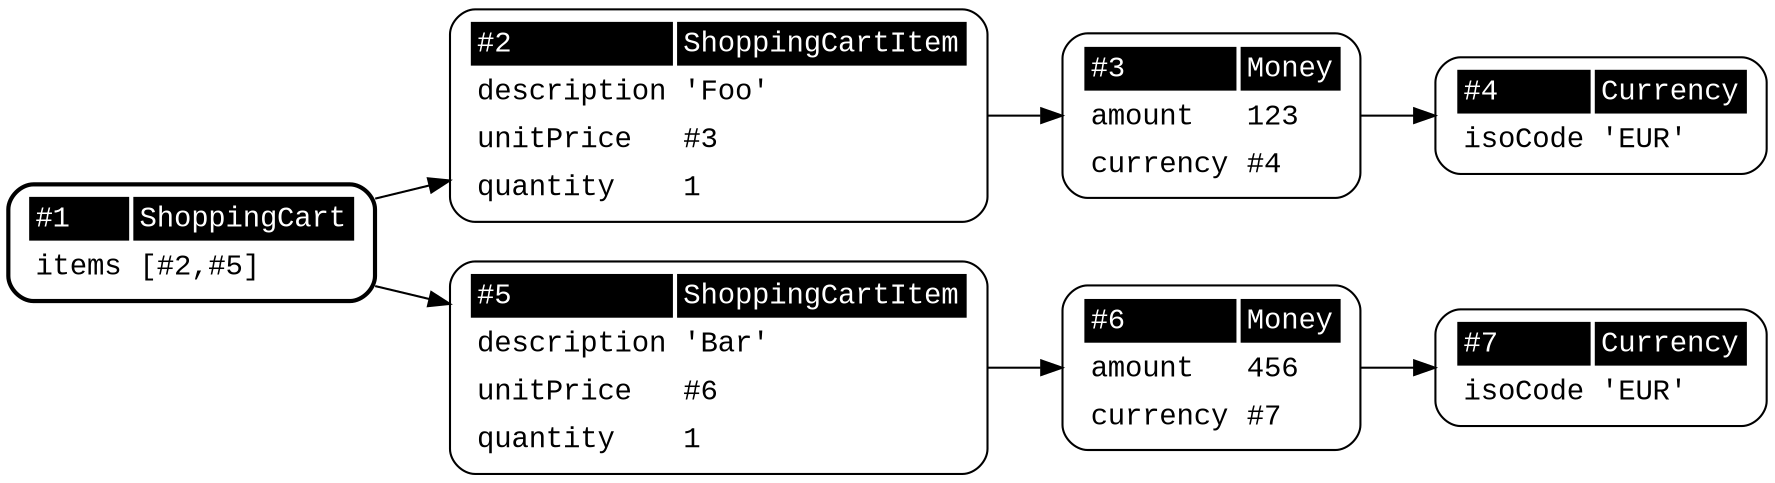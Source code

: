 digraph G {
    graph [fontsize=30 labelloc="t" label="" splines=true overlap=false rankdir = "LR"];
    ratio = auto;

    "object1" [style="filled,bold", penwidth="2", fillcolor="white", fontname="Courier New", shape="Mrecord", label=<<table border="0" cellborder="0" cellpadding="3" bgcolor="white"><tr><td bgcolor="black" align="left"><font color="white">#1</font></td><td bgcolor="black" align="right"><font color="white">ShoppingCart</font></td></tr><tr><td align="left">items</td><td align="left">[#2,#5]</td></tr></table>>];
    "object2" [style="filled,bold", penwidth="1", fillcolor="white", fontname="Courier New", shape="Mrecord", label=<<table border="0" cellborder="0" cellpadding="3" bgcolor="white"><tr><td bgcolor="black" align="left"><font color="white">#2</font></td><td bgcolor="black" align="right"><font color="white">ShoppingCartItem</font></td></tr><tr><td align="left">description</td><td align="left">'Foo'</td></tr><tr><td align="left">unitPrice</td><td align="left">#3</td></tr><tr><td align="left">quantity</td><td align="left">1</td></tr></table>>];
    "object3" [style="filled,bold", penwidth="1", fillcolor="white", fontname="Courier New", shape="Mrecord", label=<<table border="0" cellborder="0" cellpadding="3" bgcolor="white"><tr><td bgcolor="black" align="left"><font color="white">#3</font></td><td bgcolor="black" align="right"><font color="white">Money</font></td></tr><tr><td align="left">amount</td><td align="left">123</td></tr><tr><td align="left">currency</td><td align="left">#4</td></tr></table>>];
    "object4" [style="filled,bold", penwidth="1", fillcolor="white", fontname="Courier New", shape="Mrecord", label=<<table border="0" cellborder="0" cellpadding="3" bgcolor="white"><tr><td bgcolor="black" align="left"><font color="white">#4</font></td><td bgcolor="black" align="right"><font color="white">Currency</font></td></tr><tr><td align="left">isoCode</td><td align="left">'EUR'</td></tr></table>>];
    "object5" [style="filled,bold", penwidth="1", fillcolor="white", fontname="Courier New", shape="Mrecord", label=<<table border="0" cellborder="0" cellpadding="3" bgcolor="white"><tr><td bgcolor="black" align="left"><font color="white">#5</font></td><td bgcolor="black" align="right"><font color="white">ShoppingCartItem</font></td></tr><tr><td align="left">description</td><td align="left">'Bar'</td></tr><tr><td align="left">unitPrice</td><td align="left">#6</td></tr><tr><td align="left">quantity</td><td align="left">1</td></tr></table>>];
    "object6" [style="filled,bold", penwidth="1", fillcolor="white", fontname="Courier New", shape="Mrecord", label=<<table border="0" cellborder="0" cellpadding="3" bgcolor="white"><tr><td bgcolor="black" align="left"><font color="white">#6</font></td><td bgcolor="black" align="right"><font color="white">Money</font></td></tr><tr><td align="left">amount</td><td align="left">456</td></tr><tr><td align="left">currency</td><td align="left">#7</td></tr></table>>];
    "object7" [style="filled,bold", penwidth="1", fillcolor="white", fontname="Courier New", shape="Mrecord", label=<<table border="0" cellborder="0" cellpadding="3" bgcolor="white"><tr><td bgcolor="black" align="left"><font color="white">#7</font></td><td bgcolor="black" align="right"><font color="white">Currency</font></td></tr><tr><td align="left">isoCode</td><td align="left">'EUR'</td></tr></table>>];

    object1 -> object2;
    object1 -> object5;
    object2 -> object3;
    object3 -> object4;
    object5 -> object6;
    object6 -> object7;
}
